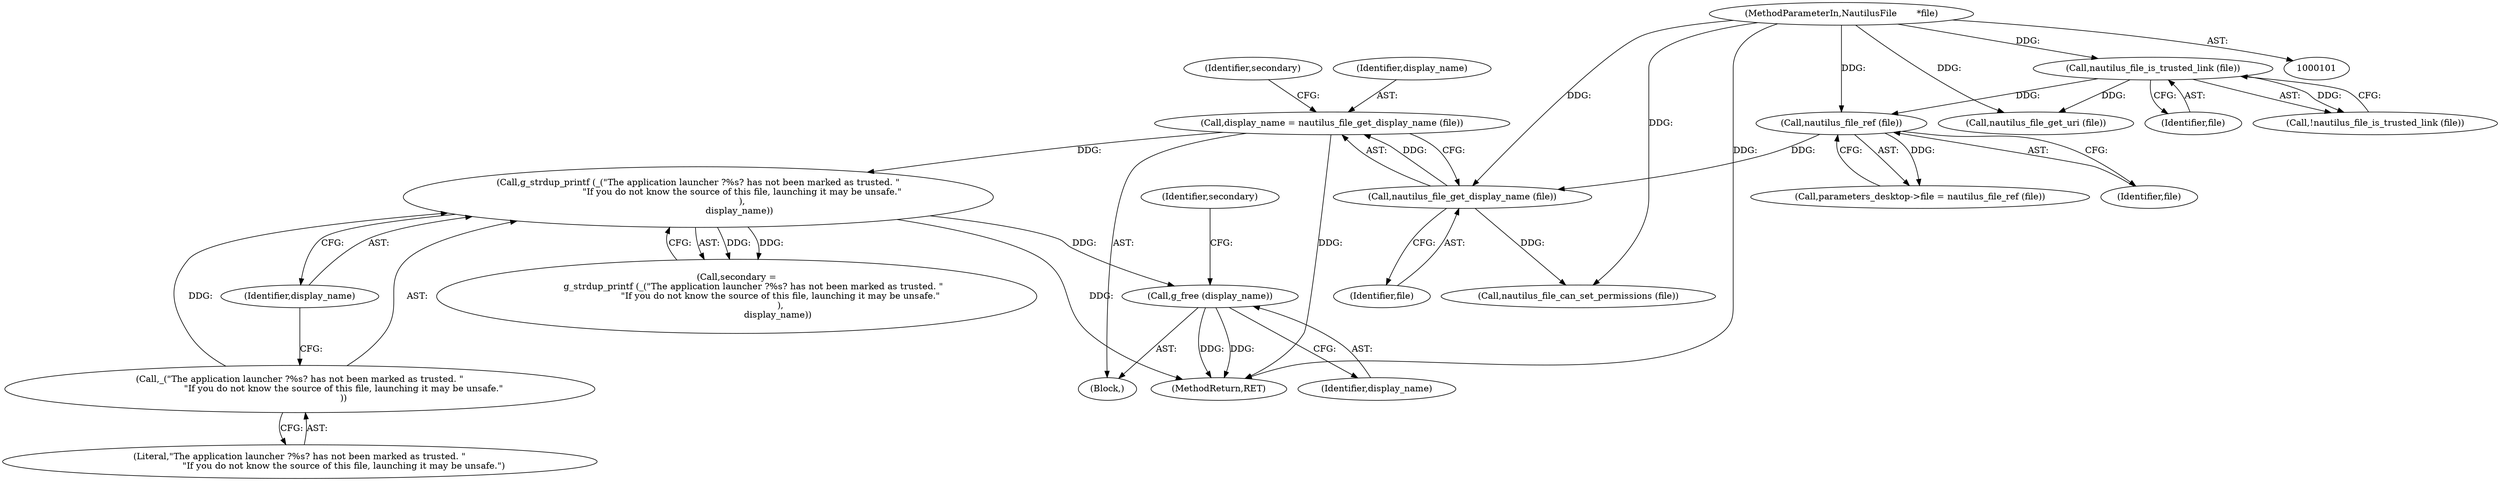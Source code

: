 digraph "0_nautilus_1630f53481f445ada0a455e9979236d31a8d3bb0_5@API" {
"1000217" [label="(Call,g_free (display_name))"];
"1000168" [label="(Call,g_strdup_printf (_(\"The application launcher ?%s? has not been marked as trusted. \"\n                               \"If you do not know the source of this file, launching it may be unsafe.\"\n                               ),\n                             display_name))"];
"1000169" [label="(Call,_(\"The application launcher ?%s? has not been marked as trusted. \"\n                               \"If you do not know the source of this file, launching it may be unsafe.\"\n                               ))"];
"1000162" [label="(Call,display_name = nautilus_file_get_display_name (file))"];
"1000164" [label="(Call,nautilus_file_get_display_name (file))"];
"1000156" [label="(Call,nautilus_file_ref (file))"];
"1000121" [label="(Call,nautilus_file_is_trusted_link (file))"];
"1000103" [label="(MethodParameterIn,NautilusFile       *file)"];
"1000166" [label="(Call,secondary =\n            g_strdup_printf (_(\"The application launcher ?%s? has not been marked as trusted. \"\n                               \"If you do not know the source of this file, launching it may be unsafe.\"\n                               ),\n                             display_name))"];
"1000217" [label="(Call,g_free (display_name))"];
"1000157" [label="(Identifier,file)"];
"1000224" [label="(Call,nautilus_file_get_uri (file))"];
"1000103" [label="(MethodParameterIn,NautilusFile       *file)"];
"1000163" [label="(Identifier,display_name)"];
"1000156" [label="(Call,nautilus_file_ref (file))"];
"1000162" [label="(Call,display_name = nautilus_file_get_display_name (file))"];
"1000122" [label="(Identifier,file)"];
"1000169" [label="(Call,_(\"The application launcher ?%s? has not been marked as trusted. \"\n                               \"If you do not know the source of this file, launching it may be unsafe.\"\n                               ))"];
"1000170" [label="(Literal,\"The application launcher ?%s? has not been marked as trusted. \"\n                               \"If you do not know the source of this file, launching it may be unsafe.\")"];
"1000165" [label="(Identifier,file)"];
"1000168" [label="(Call,g_strdup_printf (_(\"The application launcher ?%s? has not been marked as trusted. \"\n                               \"If you do not know the source of this file, launching it may be unsafe.\"\n                               ),\n                             display_name))"];
"1000200" [label="(Call,nautilus_file_can_set_permissions (file))"];
"1000167" [label="(Identifier,secondary)"];
"1000121" [label="(Call,nautilus_file_is_trusted_link (file))"];
"1000164" [label="(Call,nautilus_file_get_display_name (file))"];
"1000220" [label="(Identifier,secondary)"];
"1000238" [label="(MethodReturn,RET)"];
"1000218" [label="(Identifier,display_name)"];
"1000152" [label="(Call,parameters_desktop->file = nautilus_file_ref (file))"];
"1000120" [label="(Call,!nautilus_file_is_trusted_link (file))"];
"1000171" [label="(Identifier,display_name)"];
"1000123" [label="(Block,)"];
"1000217" -> "1000123"  [label="AST: "];
"1000217" -> "1000218"  [label="CFG: "];
"1000218" -> "1000217"  [label="AST: "];
"1000220" -> "1000217"  [label="CFG: "];
"1000217" -> "1000238"  [label="DDG: "];
"1000217" -> "1000238"  [label="DDG: "];
"1000168" -> "1000217"  [label="DDG: "];
"1000168" -> "1000166"  [label="AST: "];
"1000168" -> "1000171"  [label="CFG: "];
"1000169" -> "1000168"  [label="AST: "];
"1000171" -> "1000168"  [label="AST: "];
"1000166" -> "1000168"  [label="CFG: "];
"1000168" -> "1000238"  [label="DDG: "];
"1000168" -> "1000166"  [label="DDG: "];
"1000168" -> "1000166"  [label="DDG: "];
"1000169" -> "1000168"  [label="DDG: "];
"1000162" -> "1000168"  [label="DDG: "];
"1000169" -> "1000170"  [label="CFG: "];
"1000170" -> "1000169"  [label="AST: "];
"1000171" -> "1000169"  [label="CFG: "];
"1000162" -> "1000123"  [label="AST: "];
"1000162" -> "1000164"  [label="CFG: "];
"1000163" -> "1000162"  [label="AST: "];
"1000164" -> "1000162"  [label="AST: "];
"1000167" -> "1000162"  [label="CFG: "];
"1000162" -> "1000238"  [label="DDG: "];
"1000164" -> "1000162"  [label="DDG: "];
"1000164" -> "1000165"  [label="CFG: "];
"1000165" -> "1000164"  [label="AST: "];
"1000156" -> "1000164"  [label="DDG: "];
"1000103" -> "1000164"  [label="DDG: "];
"1000164" -> "1000200"  [label="DDG: "];
"1000156" -> "1000152"  [label="AST: "];
"1000156" -> "1000157"  [label="CFG: "];
"1000157" -> "1000156"  [label="AST: "];
"1000152" -> "1000156"  [label="CFG: "];
"1000156" -> "1000152"  [label="DDG: "];
"1000121" -> "1000156"  [label="DDG: "];
"1000103" -> "1000156"  [label="DDG: "];
"1000121" -> "1000120"  [label="AST: "];
"1000121" -> "1000122"  [label="CFG: "];
"1000122" -> "1000121"  [label="AST: "];
"1000120" -> "1000121"  [label="CFG: "];
"1000121" -> "1000120"  [label="DDG: "];
"1000103" -> "1000121"  [label="DDG: "];
"1000121" -> "1000224"  [label="DDG: "];
"1000103" -> "1000101"  [label="AST: "];
"1000103" -> "1000238"  [label="DDG: "];
"1000103" -> "1000200"  [label="DDG: "];
"1000103" -> "1000224"  [label="DDG: "];
}
